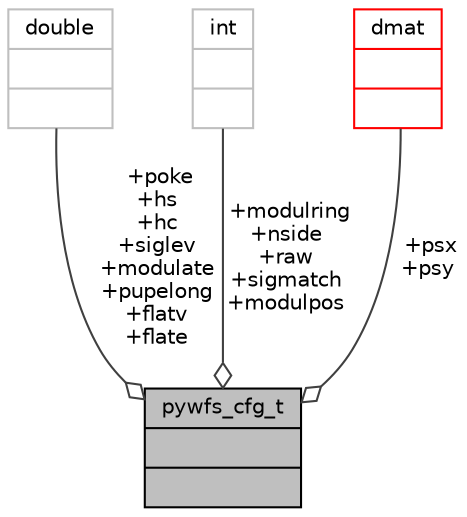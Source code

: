 digraph "pywfs_cfg_t"
{
 // INTERACTIVE_SVG=YES
  bgcolor="transparent";
  edge [fontname="Helvetica",fontsize="10",labelfontname="Helvetica",labelfontsize="10"];
  node [fontname="Helvetica",fontsize="10",shape=record];
  Node37 [label="{pywfs_cfg_t\n||}",height=0.2,width=0.4,color="black", fillcolor="grey75", style="filled", fontcolor="black"];
  Node38 -> Node37 [color="grey25",fontsize="10",style="solid",label=" +poke\n+hs\n+hc\n+siglev\n+modulate\n+pupelong\n+flatv\n+flate" ,arrowhead="odiamond",fontname="Helvetica"];
  Node38 [label="{double\n||}",height=0.2,width=0.4,color="grey75"];
  Node39 -> Node37 [color="grey25",fontsize="10",style="solid",label=" +modulring\n+nside\n+raw\n+sigmatch\n+modulpos" ,arrowhead="odiamond",fontname="Helvetica"];
  Node39 [label="{int\n||}",height=0.2,width=0.4,color="grey75"];
  Node40 -> Node37 [color="grey25",fontsize="10",style="solid",label=" +psx\n+psy" ,arrowhead="odiamond",fontname="Helvetica"];
  Node40 [label="{dmat\n||}",height=0.2,width=0.4,color="red",URL="$type_8h.html#structdmat"];
}
